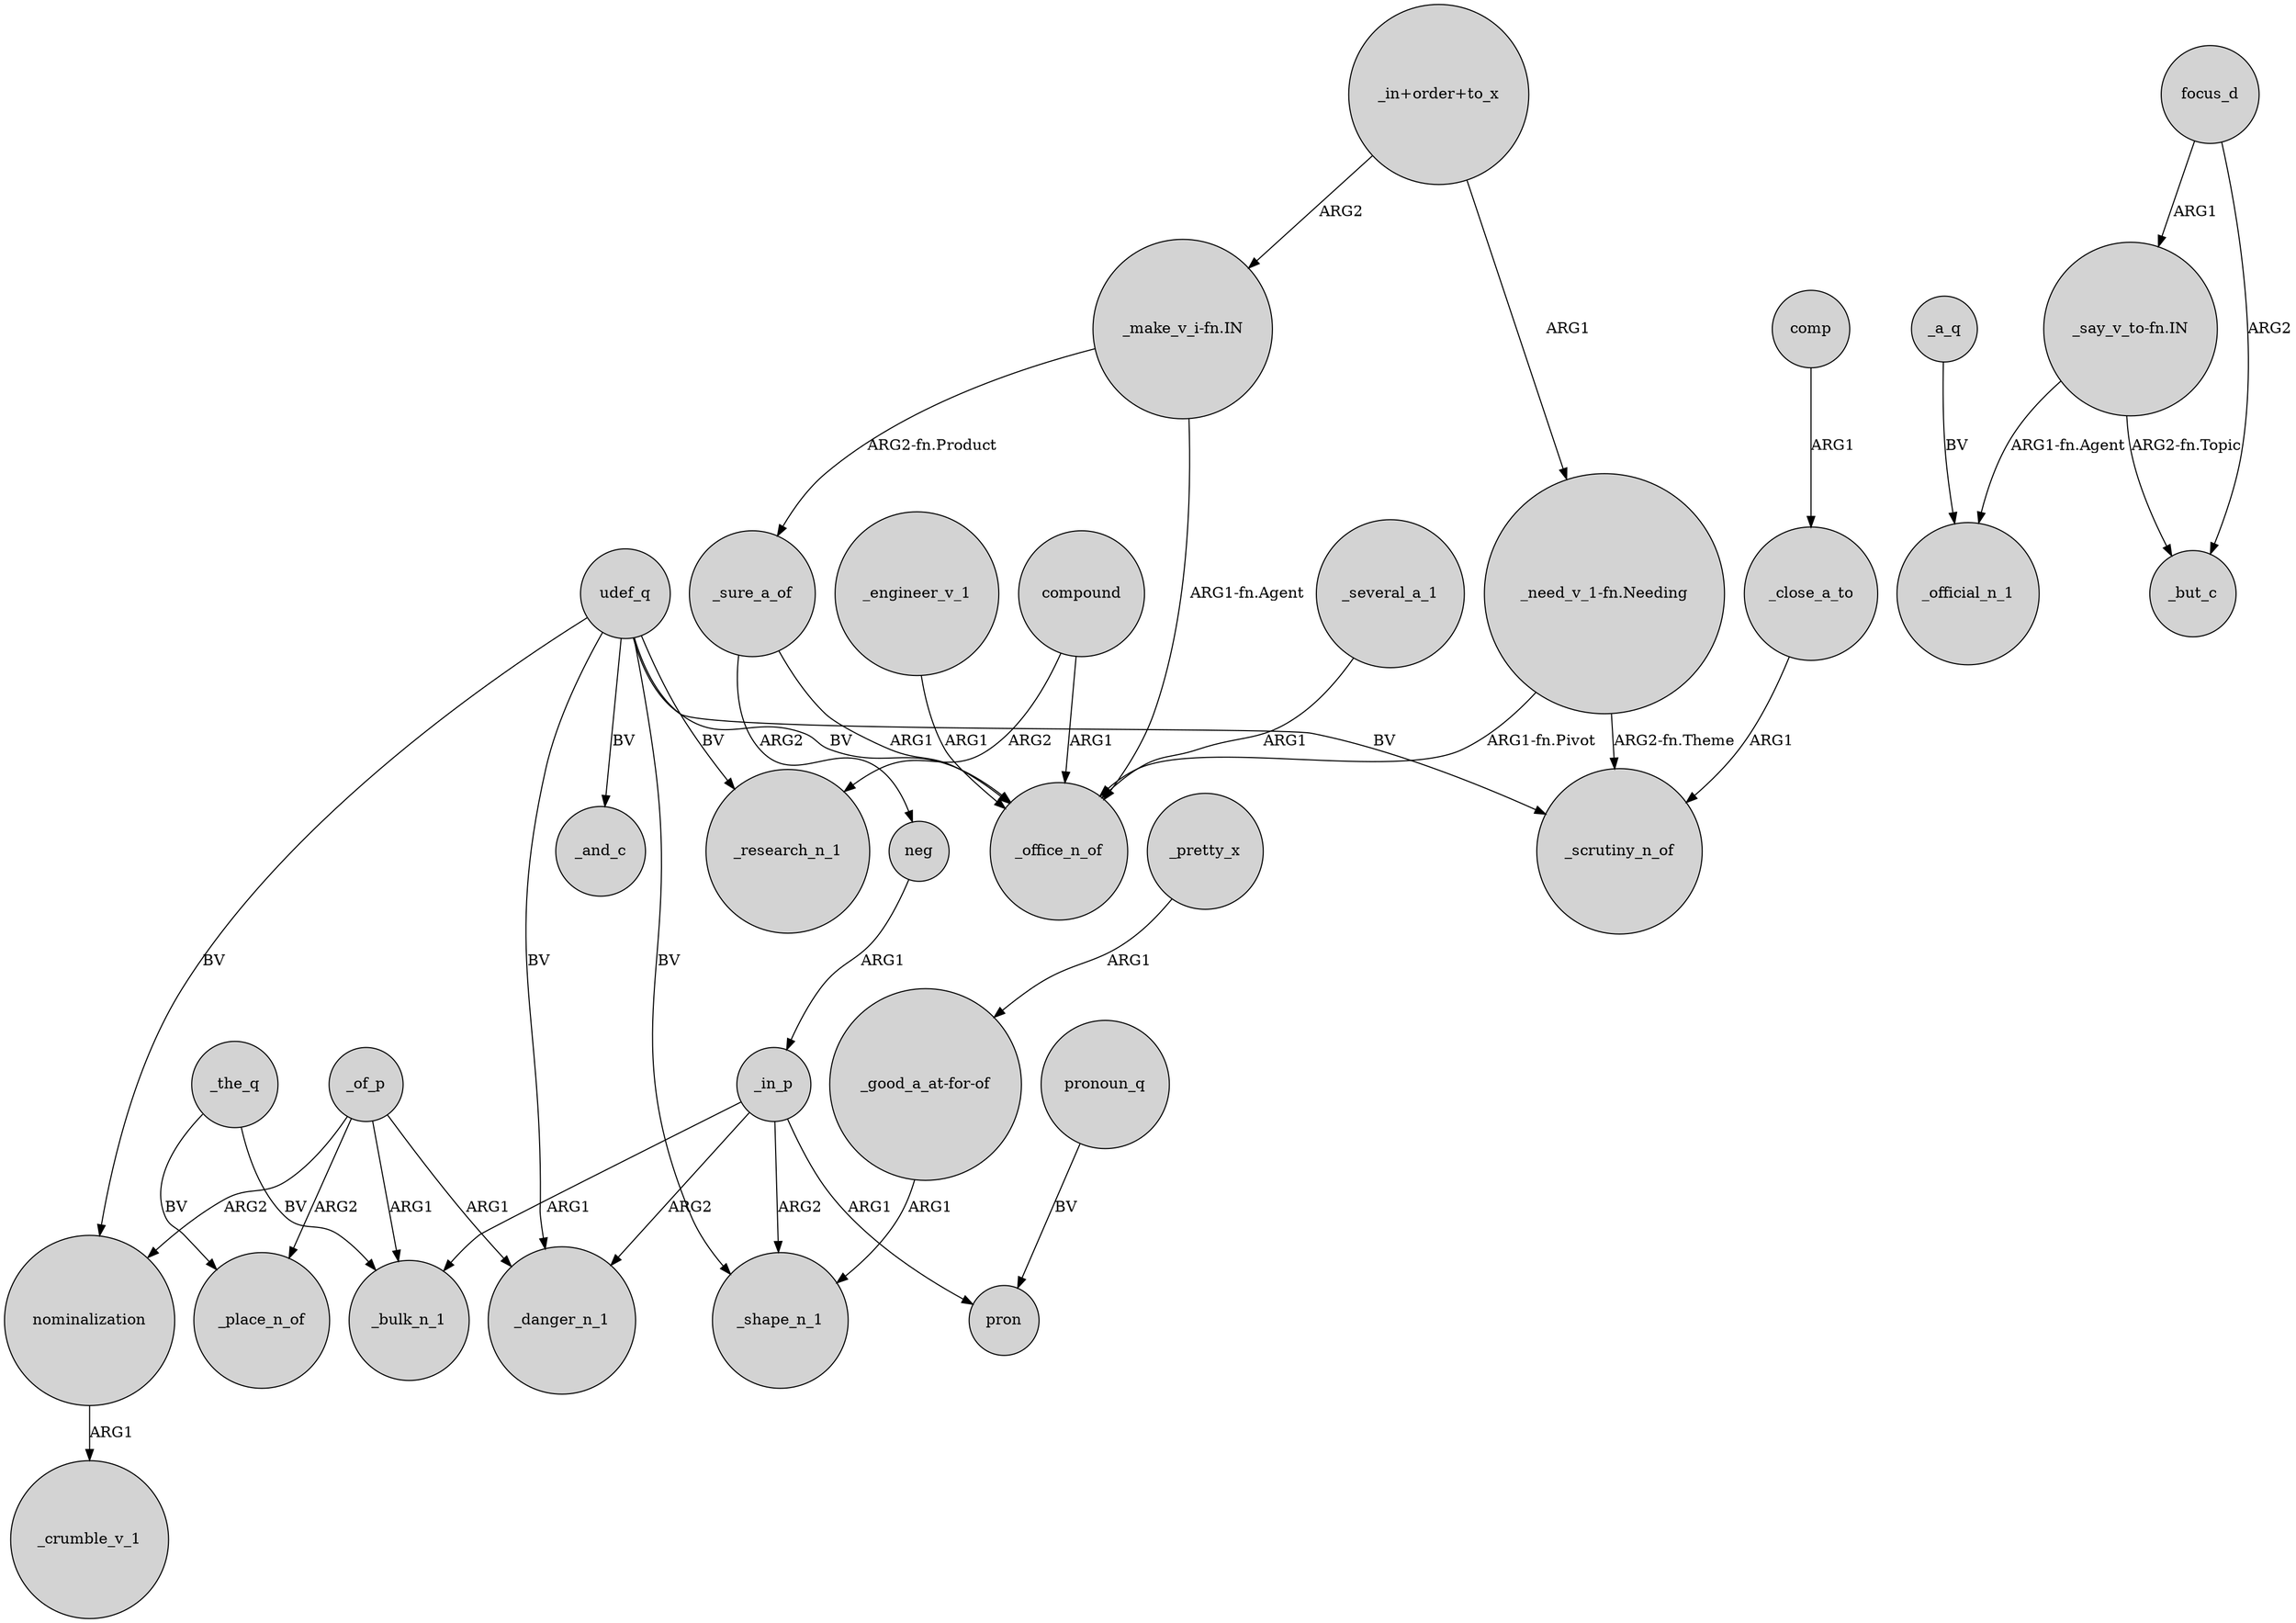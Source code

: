 digraph {
	node [shape=circle style=filled]
	_the_q -> _place_n_of [label=BV]
	udef_q -> _office_n_of [label=BV]
	"_make_v_i-fn.IN" -> _sure_a_of [label="ARG2-fn.Product"]
	comp -> _close_a_to [label=ARG1]
	"_in+order+to_x" -> "_make_v_i-fn.IN" [label=ARG2]
	_in_p -> pron [label=ARG1]
	_pretty_x -> "_good_a_at-for-of" [label=ARG1]
	udef_q -> _danger_n_1 [label=BV]
	"_say_v_to-fn.IN" -> _official_n_1 [label="ARG1-fn.Agent"]
	"_in+order+to_x" -> "_need_v_1-fn.Needing" [label=ARG1]
	udef_q -> _research_n_1 [label=BV]
	compound -> _office_n_of [label=ARG1]
	_in_p -> _bulk_n_1 [label=ARG1]
	_of_p -> _danger_n_1 [label=ARG1]
	focus_d -> _but_c [label=ARG2]
	"_make_v_i-fn.IN" -> _office_n_of [label="ARG1-fn.Agent"]
	"_say_v_to-fn.IN" -> _but_c [label="ARG2-fn.Topic"]
	_sure_a_of -> neg [label=ARG2]
	_of_p -> _bulk_n_1 [label=ARG1]
	pronoun_q -> pron [label=BV]
	udef_q -> _scrutiny_n_of [label=BV]
	_a_q -> _official_n_1 [label=BV]
	_the_q -> _bulk_n_1 [label=BV]
	_in_p -> _danger_n_1 [label=ARG2]
	_of_p -> nominalization [label=ARG2]
	_of_p -> _place_n_of [label=ARG2]
	_sure_a_of -> _office_n_of [label=ARG1]
	"_need_v_1-fn.Needing" -> _scrutiny_n_of [label="ARG2-fn.Theme"]
	"_need_v_1-fn.Needing" -> _office_n_of [label="ARG1-fn.Pivot"]
	_several_a_1 -> _office_n_of [label=ARG1]
	udef_q -> nominalization [label=BV]
	_engineer_v_1 -> _office_n_of [label=ARG1]
	_in_p -> _shape_n_1 [label=ARG2]
	_close_a_to -> _scrutiny_n_of [label=ARG1]
	udef_q -> _shape_n_1 [label=BV]
	neg -> _in_p [label=ARG1]
	compound -> _research_n_1 [label=ARG2]
	udef_q -> _and_c [label=BV]
	nominalization -> _crumble_v_1 [label=ARG1]
	"_good_a_at-for-of" -> _shape_n_1 [label=ARG1]
	focus_d -> "_say_v_to-fn.IN" [label=ARG1]
}
